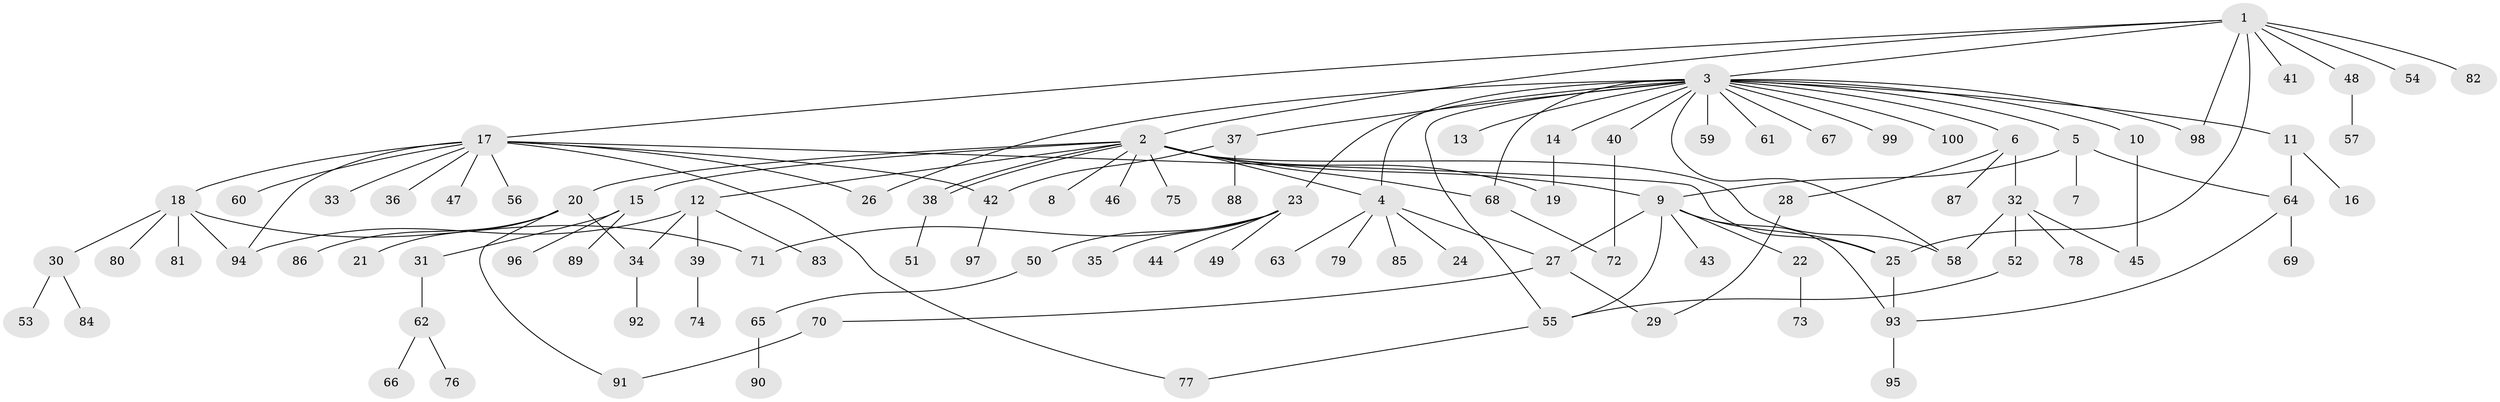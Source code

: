 // Generated by graph-tools (version 1.1) at 2025/38/02/21/25 10:38:53]
// undirected, 100 vertices, 126 edges
graph export_dot {
graph [start="1"]
  node [color=gray90,style=filled];
  1;
  2;
  3;
  4;
  5;
  6;
  7;
  8;
  9;
  10;
  11;
  12;
  13;
  14;
  15;
  16;
  17;
  18;
  19;
  20;
  21;
  22;
  23;
  24;
  25;
  26;
  27;
  28;
  29;
  30;
  31;
  32;
  33;
  34;
  35;
  36;
  37;
  38;
  39;
  40;
  41;
  42;
  43;
  44;
  45;
  46;
  47;
  48;
  49;
  50;
  51;
  52;
  53;
  54;
  55;
  56;
  57;
  58;
  59;
  60;
  61;
  62;
  63;
  64;
  65;
  66;
  67;
  68;
  69;
  70;
  71;
  72;
  73;
  74;
  75;
  76;
  77;
  78;
  79;
  80;
  81;
  82;
  83;
  84;
  85;
  86;
  87;
  88;
  89;
  90;
  91;
  92;
  93;
  94;
  95;
  96;
  97;
  98;
  99;
  100;
  1 -- 2;
  1 -- 3;
  1 -- 17;
  1 -- 25;
  1 -- 41;
  1 -- 48;
  1 -- 54;
  1 -- 82;
  1 -- 98;
  2 -- 4;
  2 -- 8;
  2 -- 9;
  2 -- 12;
  2 -- 15;
  2 -- 19;
  2 -- 20;
  2 -- 38;
  2 -- 38;
  2 -- 46;
  2 -- 58;
  2 -- 68;
  2 -- 75;
  3 -- 4;
  3 -- 5;
  3 -- 6;
  3 -- 10;
  3 -- 11;
  3 -- 13;
  3 -- 14;
  3 -- 23;
  3 -- 26;
  3 -- 37;
  3 -- 40;
  3 -- 55;
  3 -- 58;
  3 -- 59;
  3 -- 61;
  3 -- 67;
  3 -- 68;
  3 -- 98;
  3 -- 99;
  3 -- 100;
  4 -- 24;
  4 -- 27;
  4 -- 63;
  4 -- 79;
  4 -- 85;
  5 -- 7;
  5 -- 9;
  5 -- 64;
  6 -- 28;
  6 -- 32;
  6 -- 87;
  9 -- 22;
  9 -- 25;
  9 -- 27;
  9 -- 43;
  9 -- 55;
  9 -- 93;
  10 -- 45;
  11 -- 16;
  11 -- 64;
  12 -- 34;
  12 -- 39;
  12 -- 83;
  12 -- 94;
  14 -- 19;
  15 -- 31;
  15 -- 89;
  15 -- 96;
  17 -- 18;
  17 -- 25;
  17 -- 26;
  17 -- 33;
  17 -- 36;
  17 -- 42;
  17 -- 47;
  17 -- 56;
  17 -- 60;
  17 -- 77;
  17 -- 94;
  18 -- 30;
  18 -- 71;
  18 -- 80;
  18 -- 81;
  18 -- 94;
  20 -- 21;
  20 -- 34;
  20 -- 86;
  20 -- 91;
  22 -- 73;
  23 -- 35;
  23 -- 44;
  23 -- 49;
  23 -- 50;
  23 -- 71;
  25 -- 93;
  27 -- 29;
  27 -- 70;
  28 -- 29;
  30 -- 53;
  30 -- 84;
  31 -- 62;
  32 -- 45;
  32 -- 52;
  32 -- 58;
  32 -- 78;
  34 -- 92;
  37 -- 42;
  37 -- 88;
  38 -- 51;
  39 -- 74;
  40 -- 72;
  42 -- 97;
  48 -- 57;
  50 -- 65;
  52 -- 55;
  55 -- 77;
  62 -- 66;
  62 -- 76;
  64 -- 69;
  64 -- 93;
  65 -- 90;
  68 -- 72;
  70 -- 91;
  93 -- 95;
}
